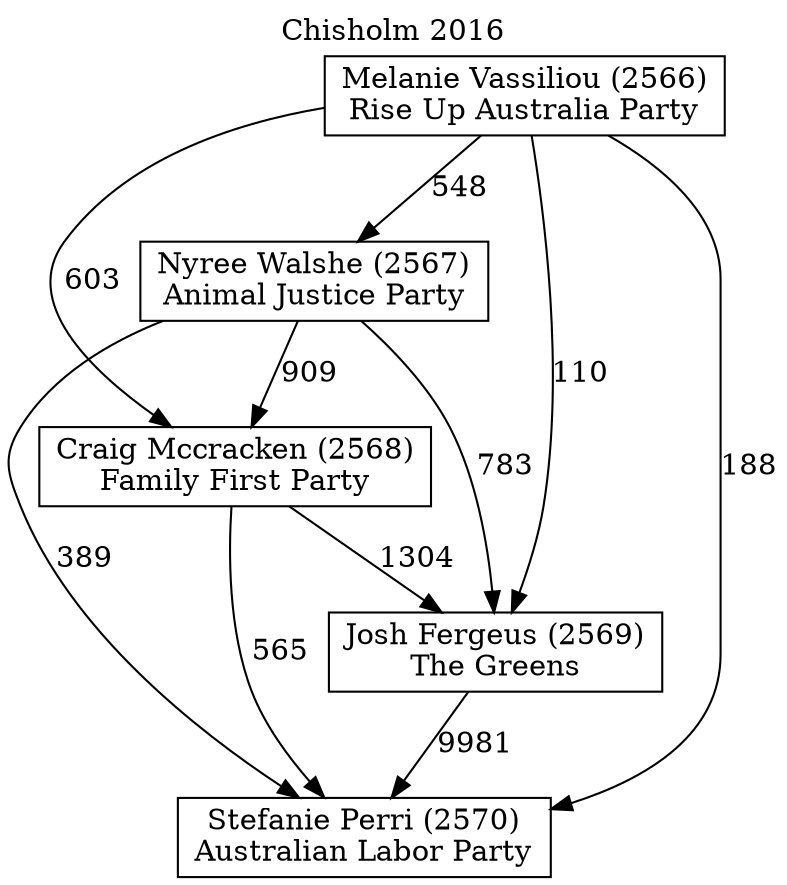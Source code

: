 // House preference flow
digraph "Stefanie Perri (2570)_Chisholm_2016" {
	graph [label="Chisholm 2016" labelloc=t mclimit=10]
	node [shape=box]
	"Stefanie Perri (2570)" [label="Stefanie Perri (2570)
Australian Labor Party"]
	"Josh Fergeus (2569)" [label="Josh Fergeus (2569)
The Greens"]
	"Craig Mccracken (2568)" [label="Craig Mccracken (2568)
Family First Party"]
	"Nyree Walshe (2567)" [label="Nyree Walshe (2567)
Animal Justice Party"]
	"Melanie Vassiliou (2566)" [label="Melanie Vassiliou (2566)
Rise Up Australia Party"]
	"Josh Fergeus (2569)" -> "Stefanie Perri (2570)" [label=9981]
	"Craig Mccracken (2568)" -> "Josh Fergeus (2569)" [label=1304]
	"Nyree Walshe (2567)" -> "Craig Mccracken (2568)" [label=909]
	"Melanie Vassiliou (2566)" -> "Nyree Walshe (2567)" [label=548]
	"Craig Mccracken (2568)" -> "Stefanie Perri (2570)" [label=565]
	"Nyree Walshe (2567)" -> "Stefanie Perri (2570)" [label=389]
	"Melanie Vassiliou (2566)" -> "Stefanie Perri (2570)" [label=188]
	"Melanie Vassiliou (2566)" -> "Craig Mccracken (2568)" [label=603]
	"Nyree Walshe (2567)" -> "Josh Fergeus (2569)" [label=783]
	"Melanie Vassiliou (2566)" -> "Josh Fergeus (2569)" [label=110]
}

